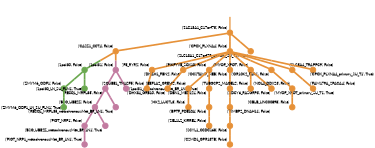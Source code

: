 strict digraph  {
graph[splines=false]; nodesep=0.7; rankdir=TB; ranksep=0.6; forcelabels=true; dpi=600; size=2.5;
0 [color="#e69138ff", fillcolor="#e69138ff", fixedsize=true, fontname=Lato, fontsize="12pt", height="0.25", label="", penwidth=3, shape=circle, style=filled, xlabel="('SLC13A1_C17orf75', False)"];
1 [color="#e69138ff", fillcolor="#e69138ff", fixedsize=true, fontname=Lato, fontsize="12pt", height="0.25", label="", penwidth=3, shape=circle, style=filled, xlabel="('CASZ1_CCT4', False)"];
2 [color="#e69138ff", fillcolor="#e69138ff", fixedsize=true, fontname=Lato, fontsize="12pt", height="0.25", label="", penwidth=3, shape=circle, style=filled, xlabel="('CPOX_PLXNA4', False)"];
37 [color="#e69138ff", fillcolor="#e69138ff", fixedsize=true, fontname=Lato, fontsize="12pt", height="0.25", label="", penwidth=3, shape=circle, style=filled, xlabel="('SLC13A1_C17orf75_primary_SU_T1', True)"];
29 [color="#6aa84fff", fillcolor="#6aa84fff", fixedsize=true, fontname=Lato, fontsize="12pt", height="0.25", label="", penwidth=3, shape=circle, style=filled, xlabel="('1pol30', False)"];
30 [color="#c27ba0ff", fillcolor="#c27ba0ff", fixedsize=true, fontname=Lato, fontsize="12pt", height="0.25", label="", penwidth=3, shape=circle, style=filled, xlabel="('1pol31', False)"];
10 [color="#e69138ff", fillcolor="#e69138ff", fixedsize=true, fontname=Lato, fontsize="12pt", height="0.25", label="", penwidth=3, shape=circle, style=filled, xlabel="('F5_RYR2', False)"];
11 [color="#e69138ff", fillcolor="#e69138ff", fixedsize=true, fontname=Lato, fontsize="12pt", height="0.25", label="", penwidth=3, shape=circle, style=filled, xlabel="('DNAH1_FBN2', False)"];
12 [color="#e69138ff", fillcolor="#e69138ff", fixedsize=true, fontname=Lato, fontsize="12pt", height="0.25", label="", penwidth=3, shape=circle, style=filled, xlabel="('PIKFYVE_SOX10', False)"];
16 [color="#e69138ff", fillcolor="#e69138ff", fixedsize=true, fontname=Lato, fontsize="12pt", height="0.25", label="", penwidth=3, shape=circle, style=filled, xlabel="('OCSTAMP_NEB', False)"];
17 [color="#e69138ff", fillcolor="#e69138ff", fixedsize=true, fontname=Lato, fontsize="12pt", height="0.25", label="", penwidth=3, shape=circle, style=filled, xlabel="('MYOF_XPOT', False)"];
21 [color="#e69138ff", fillcolor="#e69138ff", fixedsize=true, fontname=Lato, fontsize="12pt", height="0.25", label="", penwidth=3, shape=circle, style=filled, xlabel="('OR10K2_FAR1', False)"];
25 [color="#e69138ff", fillcolor="#e69138ff", fixedsize=true, fontname=Lato, fontsize="12pt", height="0.25", label="", penwidth=3, shape=circle, style=filled, xlabel="('SLC5A4_TRAPPC9', False)"];
38 [color="#e69138ff", fillcolor="#e69138ff", fixedsize=true, fontname=Lato, fontsize="12pt", height="0.25", label="", penwidth=3, shape=circle, style=filled, xlabel="('CPOX_PLXNA4_primary_SU_T1', True)"];
3 [color="#e69138ff", fillcolor="#e69138ff", fixedsize=true, fontname=Lato, fontsize="12pt", height="0.25", label="", penwidth=3, shape=circle, style=filled, xlabel="('EEF1A2_GREM2', False)"];
18 [color="#e69138ff", fillcolor="#e69138ff", fixedsize=true, fontname=Lato, fontsize="12pt", height="0.25", label="", penwidth=3, shape=circle, style=filled, xlabel="('HK2_LUC7L3', False)"];
4 [color="#e69138ff", fillcolor="#e69138ff", fixedsize=true, fontname=Lato, fontsize="12pt", height="0.25", label="", penwidth=3, shape=circle, style=filled, xlabel="('BPTF_PDE10A', False)"];
14 [color="#e69138ff", fillcolor="#e69138ff", fixedsize=true, fontname=Lato, fontsize="12pt", height="0.25", label="", penwidth=3, shape=circle, style=filled, xlabel="('SEL1L2_KIRREL', False)"];
6 [color="#c27ba0ff", fillcolor="#c27ba0ff", fixedsize=true, fontname=Lato, fontsize="12pt", height="0.25", label="", penwidth=3, shape=circle, style=filled, xlabel="('BSG_UBE2Z', False)"];
8 [color="#c27ba0ff", fillcolor="#c27ba0ff", fixedsize=true, fontname=Lato, fontsize="12pt", height="0.25", label="", penwidth=3, shape=circle, style=filled, xlabel="('PIGT_NRP1', False)"];
34 [color="#c27ba0ff", fillcolor="#c27ba0ff", fixedsize=true, fontname=Lato, fontsize="12pt", height="0.25", label="", penwidth=3, shape=circle, style=filled, xlabel="('BSG_UBE2Z_metachronousMet_BR_LN1', True)"];
35 [color="#c27ba0ff", fillcolor="#c27ba0ff", fixedsize=true, fontname=Lato, fontsize="12pt", height="0.25", label="", penwidth=3, shape=circle, style=filled, xlabel="('PIGT_NRP1_metachronousMet_BR_LN1', True)"];
7 [color="#e69138ff", fillcolor="#e69138ff", fixedsize=true, fontname=Lato, fontsize="12pt", height="0.25", label="", penwidth=3, shape=circle, style=filled, xlabel="('SCUBE1_TM4SF5', False)"];
5 [color="#e69138ff", fillcolor="#e69138ff", fixedsize=true, fontname=Lato, fontsize="12pt", height="0.25", label="", penwidth=3, shape=circle, style=filled, xlabel="('DHX34_GRB10', False)"];
26 [color="#e69138ff", fillcolor="#e69138ff", fixedsize=true, fontname=Lato, fontsize="12pt", height="0.25", label="", penwidth=3, shape=circle, style=filled, xlabel="('DBN1_MED12L', False)"];
13 [color="#e69138ff", fillcolor="#e69138ff", fixedsize=true, fontname=Lato, fontsize="12pt", height="0.25", label="", penwidth=3, shape=circle, style=filled, xlabel="('NOL4_DDX23', False)"];
22 [color="#e69138ff", fillcolor="#e69138ff", fixedsize=true, fontname=Lato, fontsize="12pt", height="0.25", label="", penwidth=3, shape=circle, style=filled, xlabel="('CBLB_LINC00898', False)"];
15 [color="#e69138ff", fillcolor="#e69138ff", fixedsize=true, fontname=Lato, fontsize="12pt", height="0.25", label="", penwidth=3, shape=circle, style=filled, xlabel="('SCYL1_CCDC168', False)"];
19 [color="#e69138ff", fillcolor="#e69138ff", fixedsize=true, fontname=Lato, fontsize="12pt", height="0.25", label="", penwidth=3, shape=circle, style=filled, xlabel="('CSMD1_GPR137B', False)"];
23 [color="#e69138ff", fillcolor="#e69138ff", fixedsize=true, fontname=Lato, fontsize="12pt", height="0.25", label="", penwidth=3, shape=circle, style=filled, xlabel="('ADCY6_RASGRP3', False)"];
9 [color="#e69138ff", fillcolor="#e69138ff", fixedsize=true, fontname=Lato, fontsize="12pt", height="0.25", label="", penwidth=3, shape=circle, style=filled, xlabel="('TUBGCP2_MAGEL2', False)"];
39 [color="#e69138ff", fillcolor="#e69138ff", fixedsize=true, fontname=Lato, fontsize="12pt", height="0.25", label="", penwidth=3, shape=circle, style=filled, xlabel="('MYOF_XPOT_primary_SU_T1', True)"];
27 [color="#e69138ff", fillcolor="#e69138ff", fixedsize=true, fontname=Lato, fontsize="12pt", height="0.25", label="", penwidth=3, shape=circle, style=filled, xlabel="('RIMBP2_DNAH11', False)"];
24 [color="#6aa84fff", fillcolor="#6aa84fff", fixedsize=true, fontname=Lato, fontsize="12pt", height="0.25", label="", penwidth=3, shape=circle, style=filled, xlabel="('ZMYM6_ODF1', False)"];
32 [color="#6aa84fff", fillcolor="#6aa84fff", fixedsize=true, fontname=Lato, fontsize="12pt", height="0.25", label="", penwidth=3, shape=circle, style=filled, xlabel="('ZMYM6_ODF1_LN_SU_FLN1', True)"];
20 [color="#e69138ff", fillcolor="#e69138ff", fixedsize=true, fontname=Lato, fontsize="12pt", height="0.25", label="", penwidth=3, shape=circle, style=filled, xlabel="('FAM179A_SPACA4', False)"];
28 [color="#c27ba0ff", fillcolor="#c27ba0ff", fixedsize=true, fontname=Lato, fontsize="12pt", height="0.25", label="", penwidth=3, shape=circle, style=filled, xlabel="('RECQL_MRPL35', False)"];
36 [color="#c27ba0ff", fillcolor="#c27ba0ff", fixedsize=true, fontname=Lato, fontsize="12pt", height="0.25", label="", penwidth=3, shape=circle, style=filled, xlabel="('RECQL_MRPL35_metachronousMet_BR_LN1', True)"];
31 [color="#6aa84fff", fillcolor="#6aa84fff", fixedsize=true, fontname=Lato, fontsize="12pt", height="0.25", label="", penwidth=3, shape=circle, style=filled, xlabel="('1pol30_LN_SU_FLN1', True)"];
33 [color="#c27ba0ff", fillcolor="#c27ba0ff", fixedsize=true, fontname=Lato, fontsize="12pt", height="0.25", label="", penwidth=3, shape=circle, style=filled, xlabel="('1pol31_metachronousMet_BR_LN1', True)"];
normal [label="", penwidth=3, style=invis, xlabel="('SLC13A1_C17orf75', False)"];
0 -> 1  [arrowsize=0, color="#e69138ff;0.5:#e69138ff", minlen="1.0", penwidth="5.5", style=solid];
0 -> 2  [arrowsize=0, color="#e69138ff;0.5:#e69138ff", minlen="1.0", penwidth="5.5", style=solid];
0 -> 37  [arrowsize=0, color="#e69138ff;0.5:#e69138ff", minlen="1.0251256227493286", penwidth="5.5", style=solid];
1 -> 29  [arrowsize=0, color="#e69138ff;0.5:#6aa84fff", minlen="1.0251256227493286", penwidth="5.5", style=solid];
1 -> 30  [arrowsize=0, color="#e69138ff;0.5:#c27ba0ff", minlen="1.0251256227493286", penwidth="5.5", style=solid];
2 -> 10  [arrowsize=0, color="#e69138ff;0.5:#e69138ff", minlen="1.1005024909973145", penwidth="5.5", style=solid];
2 -> 11  [arrowsize=0, color="#e69138ff;0.5:#e69138ff", minlen="1.0904523134231567", penwidth="5.5", style=solid];
2 -> 12  [arrowsize=0, color="#e69138ff;0.5:#e69138ff", minlen="1.0804020166397095", penwidth="5.5", style=solid];
2 -> 16  [arrowsize=0, color="#e69138ff;0.5:#e69138ff", minlen="1.0804020166397095", penwidth="5.5", style=solid];
2 -> 17  [arrowsize=0, color="#e69138ff;0.5:#e69138ff", minlen="1.0703517198562622", penwidth="5.5", style=solid];
2 -> 21  [arrowsize=0, color="#e69138ff;0.5:#e69138ff", minlen="1.0603015422821045", penwidth="5.5", style=solid];
2 -> 25  [arrowsize=0, color="#e69138ff;0.5:#e69138ff", minlen="1.0502512454986572", penwidth="5.5", style=solid];
2 -> 38  [arrowsize=0, color="#e69138ff;0.5:#e69138ff", minlen="1.0251256227493286", penwidth="5.5", style=solid];
29 -> 24  [arrowsize=0, color="#6aa84fff;0.5:#6aa84fff", minlen="1.0", penwidth="5.5", style=solid];
29 -> 31  [arrowsize=0, color="#6aa84fff;0.5:#6aa84fff", minlen="1.0251256227493286", penwidth="5.5", style=solid];
30 -> 28  [arrowsize=0, color="#c27ba0ff;0.5:#c27ba0ff", minlen="1.0", penwidth="5.5", style=solid];
30 -> 33  [arrowsize=0, color="#c27ba0ff;0.5:#c27ba0ff", minlen="1.0251256227493286", penwidth="5.5", style=solid];
10 -> 7  [arrowsize=0, color="#e69138ff;0.5:#e69138ff", minlen="1.1507537364959717", penwidth="5.5", style=solid];
11 -> 5  [arrowsize=0, color="#e69138ff;0.5:#e69138ff", minlen="1.160804033279419", penwidth="5.5", style=solid];
12 -> 3  [arrowsize=0, color="#e69138ff;0.5:#e69138ff", minlen="1.1909548044204712", penwidth="5.5", style=solid];
12 -> 26  [arrowsize=0, color="#e69138ff;0.5:#e69138ff", minlen="1.0502512454986572", penwidth="5.5", style=solid];
16 -> 23  [arrowsize=0, color="#e69138ff;0.5:#e69138ff", minlen="1.0603015422821045", penwidth="5.5", style=solid];
17 -> 9  [arrowsize=0, color="#e69138ff;0.5:#e69138ff", minlen="1.1206029653549194", penwidth="5.5", style=solid];
17 -> 39  [arrowsize=0, color="#e69138ff;0.5:#e69138ff", minlen="1.0251256227493286", penwidth="5.5", style=solid];
21 -> 13  [arrowsize=0, color="#e69138ff;0.5:#e69138ff", minlen="1.0804020166397095", penwidth="5.5", style=solid];
25 -> 20  [arrowsize=0, color="#e69138ff;0.5:#e69138ff", minlen="1.0603015422821045", penwidth="5.5", style=solid];
3 -> 18  [arrowsize=0, color="#e69138ff;0.5:#e69138ff", minlen="1.0703517198562622", penwidth="5.5", style=solid];
4 -> 14  [arrowsize=0, color="#e69138ff;0.5:#e69138ff", minlen="1.0804020166397095", penwidth="5.5", style=solid];
6 -> 8  [arrowsize=0, color="#c27ba0ff;0.5:#c27ba0ff", minlen="1.1507537364959717", penwidth="5.5", style=solid];
6 -> 34  [arrowsize=0, color="#c27ba0ff;0.5:#c27ba0ff", minlen="1.0251256227493286", penwidth="5.5", style=solid];
8 -> 35  [arrowsize=0, color="#c27ba0ff;0.5:#c27ba0ff", minlen="1.0251256227493286", penwidth="5.5", style=solid];
26 -> 4  [arrowsize=0, color="#e69138ff;0.5:#e69138ff", minlen="1.1708543300628662", penwidth="5.5", style=solid];
13 -> 22  [arrowsize=0, color="#e69138ff;0.5:#e69138ff", minlen="1.0603015422821045", penwidth="5.5", style=solid];
15 -> 19  [arrowsize=0, color="#e69138ff;0.5:#e69138ff", minlen="1.0703517198562622", penwidth="5.5", style=solid];
23 -> 27  [arrowsize=0, color="#e69138ff;0.5:#e69138ff", minlen="1.0502512454986572", penwidth="5.5", style=solid];
27 -> 15  [arrowsize=0, color="#e69138ff;0.5:#e69138ff", minlen="1.0804020166397095", penwidth="5.5", style=solid];
24 -> 32  [arrowsize=0, color="#6aa84fff;0.5:#6aa84fff", minlen="1.0251256227493286", penwidth="5.5", style=solid];
28 -> 6  [arrowsize=0, color="#c27ba0ff;0.5:#c27ba0ff", minlen="1.160804033279419", penwidth="5.5", style=solid];
28 -> 36  [arrowsize=0, color="#c27ba0ff;0.5:#c27ba0ff", minlen="1.0251256227493286", penwidth="5.5", style=solid];
normal -> 0  [arrowsize=0, color="#e69138ff", label="", penwidth=4, style=solid];
}
